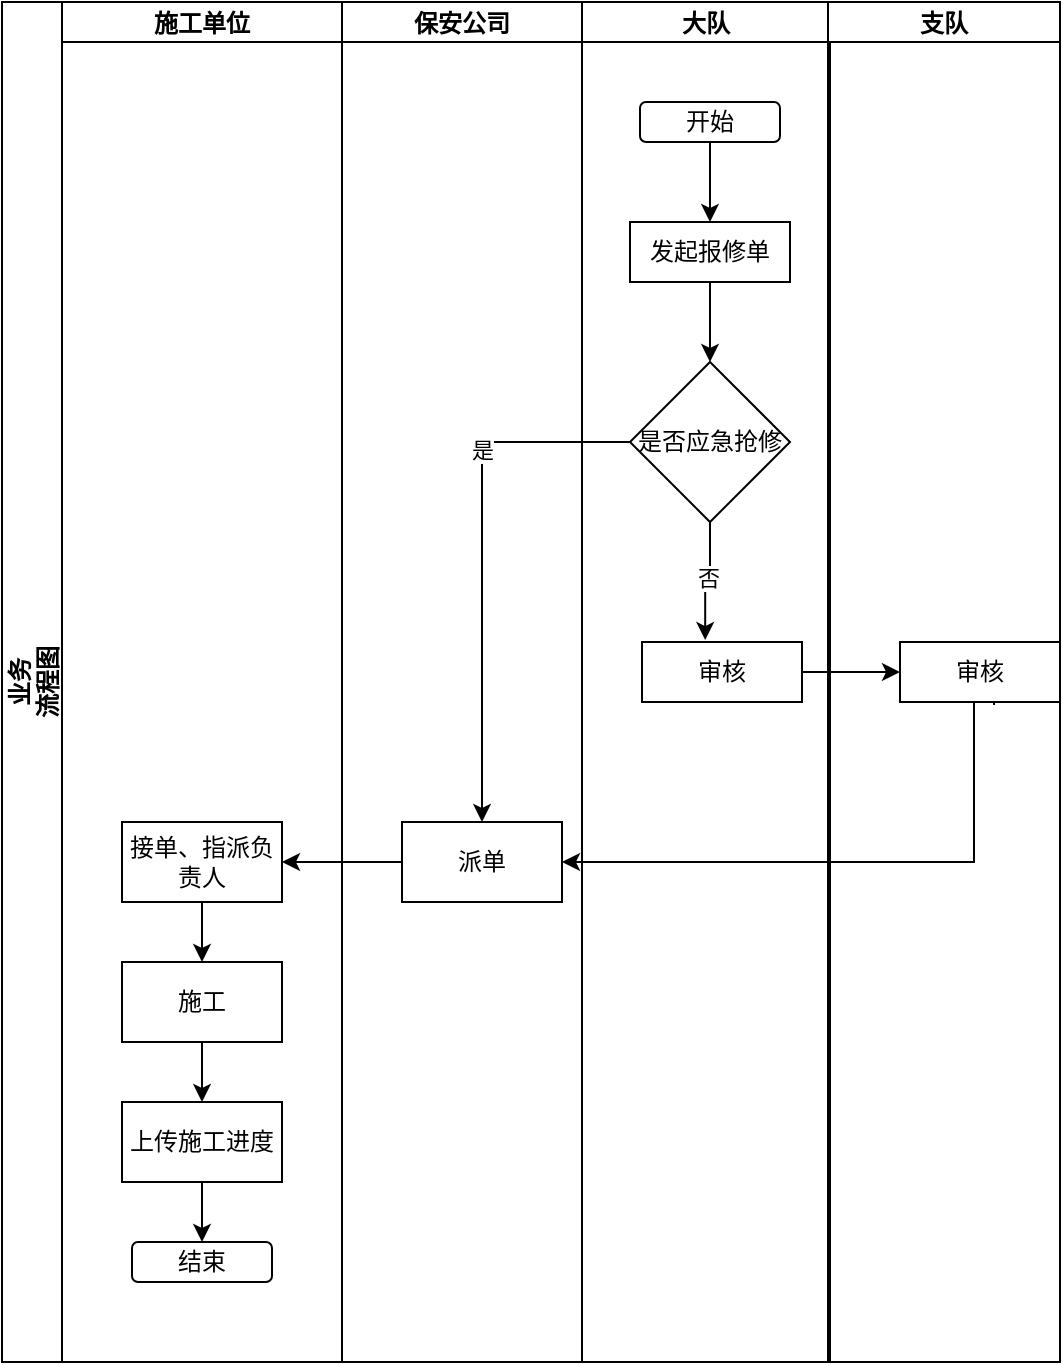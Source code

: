 <mxfile version="21.1.4" type="github">
  <diagram name="第 1 页" id="1-NrpkV6FgpOHMMqy2pU">
    <mxGraphModel dx="2074" dy="1163" grid="1" gridSize="10" guides="1" tooltips="1" connect="1" arrows="1" fold="1" page="1" pageScale="1" pageWidth="827" pageHeight="1169" math="0" shadow="0">
      <root>
        <mxCell id="0" />
        <mxCell id="1" parent="0" />
        <mxCell id="qtXOKEnL0lzx3GWqz_FI-1" value="业务&#xa;流程图" style="swimlane;childLayout=stackLayout;resizeParent=1;resizeParentMax=0;startSize=30;horizontal=0;horizontalStack=1;" parent="1" vertex="1">
          <mxGeometry x="101" y="230" width="414" height="680" as="geometry">
            <mxRectangle x="110" y="230" width="40" height="60" as="alternateBounds" />
          </mxGeometry>
        </mxCell>
        <mxCell id="qtXOKEnL0lzx3GWqz_FI-2" value="施工单位" style="swimlane;startSize=20;" parent="qtXOKEnL0lzx3GWqz_FI-1" vertex="1">
          <mxGeometry x="30" width="140" height="680" as="geometry" />
        </mxCell>
        <mxCell id="qtXOKEnL0lzx3GWqz_FI-27" style="edgeStyle=orthogonalEdgeStyle;rounded=0;orthogonalLoop=1;jettySize=auto;html=1;exitX=0.5;exitY=1;exitDx=0;exitDy=0;entryX=0.5;entryY=0;entryDx=0;entryDy=0;" parent="qtXOKEnL0lzx3GWqz_FI-2" source="qtXOKEnL0lzx3GWqz_FI-19" target="qtXOKEnL0lzx3GWqz_FI-20" edge="1">
          <mxGeometry relative="1" as="geometry" />
        </mxCell>
        <mxCell id="qtXOKEnL0lzx3GWqz_FI-19" value="接单、指派负责人" style="rounded=0;whiteSpace=wrap;html=1;" parent="qtXOKEnL0lzx3GWqz_FI-2" vertex="1">
          <mxGeometry x="30" y="410" width="80" height="40" as="geometry" />
        </mxCell>
        <mxCell id="qtXOKEnL0lzx3GWqz_FI-28" style="edgeStyle=orthogonalEdgeStyle;rounded=0;orthogonalLoop=1;jettySize=auto;html=1;exitX=0.5;exitY=1;exitDx=0;exitDy=0;entryX=0.5;entryY=0;entryDx=0;entryDy=0;" parent="qtXOKEnL0lzx3GWqz_FI-2" source="qtXOKEnL0lzx3GWqz_FI-20" target="qtXOKEnL0lzx3GWqz_FI-21" edge="1">
          <mxGeometry relative="1" as="geometry" />
        </mxCell>
        <mxCell id="qtXOKEnL0lzx3GWqz_FI-20" value="施工" style="rounded=0;whiteSpace=wrap;html=1;" parent="qtXOKEnL0lzx3GWqz_FI-2" vertex="1">
          <mxGeometry x="30" y="480" width="80" height="40" as="geometry" />
        </mxCell>
        <mxCell id="qtXOKEnL0lzx3GWqz_FI-29" style="edgeStyle=orthogonalEdgeStyle;rounded=0;orthogonalLoop=1;jettySize=auto;html=1;exitX=0.5;exitY=1;exitDx=0;exitDy=0;entryX=0.5;entryY=0;entryDx=0;entryDy=0;" parent="qtXOKEnL0lzx3GWqz_FI-2" source="qtXOKEnL0lzx3GWqz_FI-21" target="qtXOKEnL0lzx3GWqz_FI-22" edge="1">
          <mxGeometry relative="1" as="geometry" />
        </mxCell>
        <mxCell id="qtXOKEnL0lzx3GWqz_FI-21" value="上传施工进度" style="rounded=0;whiteSpace=wrap;html=1;" parent="qtXOKEnL0lzx3GWqz_FI-2" vertex="1">
          <mxGeometry x="30" y="550" width="80" height="40" as="geometry" />
        </mxCell>
        <mxCell id="qtXOKEnL0lzx3GWqz_FI-22" value="结束" style="rounded=1;whiteSpace=wrap;html=1;" parent="qtXOKEnL0lzx3GWqz_FI-2" vertex="1">
          <mxGeometry x="35" y="620" width="70" height="20" as="geometry" />
        </mxCell>
        <mxCell id="qtXOKEnL0lzx3GWqz_FI-3" value="保安公司" style="swimlane;startSize=20;" parent="qtXOKEnL0lzx3GWqz_FI-1" vertex="1">
          <mxGeometry x="170" width="120" height="680" as="geometry" />
        </mxCell>
        <mxCell id="qtXOKEnL0lzx3GWqz_FI-18" value="派单" style="rounded=0;whiteSpace=wrap;html=1;" parent="qtXOKEnL0lzx3GWqz_FI-3" vertex="1">
          <mxGeometry x="30" y="410" width="80" height="40" as="geometry" />
        </mxCell>
        <mxCell id="qtXOKEnL0lzx3GWqz_FI-4" value="大队" style="swimlane;startSize=20;" parent="qtXOKEnL0lzx3GWqz_FI-1" vertex="1">
          <mxGeometry x="290" width="124" height="680" as="geometry" />
        </mxCell>
        <mxCell id="3Vf5OKtWDWAOSO-4M1Dn-8" style="edgeStyle=orthogonalEdgeStyle;rounded=0;orthogonalLoop=1;jettySize=auto;html=1;entryX=0.5;entryY=0;entryDx=0;entryDy=0;" edge="1" parent="qtXOKEnL0lzx3GWqz_FI-4" source="qtXOKEnL0lzx3GWqz_FI-6" target="3Vf5OKtWDWAOSO-4M1Dn-1">
          <mxGeometry relative="1" as="geometry" />
        </mxCell>
        <mxCell id="qtXOKEnL0lzx3GWqz_FI-6" value="发起报修单" style="rounded=0;whiteSpace=wrap;html=1;" parent="qtXOKEnL0lzx3GWqz_FI-4" vertex="1">
          <mxGeometry x="24" y="110" width="80" height="30" as="geometry" />
        </mxCell>
        <mxCell id="qtXOKEnL0lzx3GWqz_FI-5" value="开始" style="rounded=1;whiteSpace=wrap;html=1;" parent="qtXOKEnL0lzx3GWqz_FI-4" vertex="1">
          <mxGeometry x="29" y="50" width="70" height="20" as="geometry" />
        </mxCell>
        <mxCell id="qtXOKEnL0lzx3GWqz_FI-7" style="edgeStyle=orthogonalEdgeStyle;rounded=0;orthogonalLoop=1;jettySize=auto;html=1;exitX=0.5;exitY=1;exitDx=0;exitDy=0;entryX=0.5;entryY=0;entryDx=0;entryDy=0;" parent="qtXOKEnL0lzx3GWqz_FI-4" source="qtXOKEnL0lzx3GWqz_FI-5" target="qtXOKEnL0lzx3GWqz_FI-6" edge="1">
          <mxGeometry relative="1" as="geometry" />
        </mxCell>
        <mxCell id="Z9ltKsfPP9O1XDe6ewwA-6" value="审核" style="rounded=0;whiteSpace=wrap;html=1;" parent="qtXOKEnL0lzx3GWqz_FI-4" vertex="1">
          <mxGeometry x="30" y="320" width="80" height="30" as="geometry" />
        </mxCell>
        <mxCell id="3Vf5OKtWDWAOSO-4M1Dn-3" style="edgeStyle=orthogonalEdgeStyle;rounded=0;orthogonalLoop=1;jettySize=auto;html=1;entryX=0.395;entryY=-0.033;entryDx=0;entryDy=0;entryPerimeter=0;" edge="1" parent="qtXOKEnL0lzx3GWqz_FI-4" source="3Vf5OKtWDWAOSO-4M1Dn-1" target="Z9ltKsfPP9O1XDe6ewwA-6">
          <mxGeometry relative="1" as="geometry" />
        </mxCell>
        <mxCell id="3Vf5OKtWDWAOSO-4M1Dn-5" value="否" style="edgeLabel;html=1;align=center;verticalAlign=middle;resizable=0;points=[];" vertex="1" connectable="0" parent="3Vf5OKtWDWAOSO-4M1Dn-3">
          <mxGeometry x="-0.091" y="-1" relative="1" as="geometry">
            <mxPoint as="offset" />
          </mxGeometry>
        </mxCell>
        <mxCell id="3Vf5OKtWDWAOSO-4M1Dn-1" value="是否应急抢修" style="rhombus;whiteSpace=wrap;html=1;" vertex="1" parent="qtXOKEnL0lzx3GWqz_FI-4">
          <mxGeometry x="24" y="180" width="80" height="80" as="geometry" />
        </mxCell>
        <mxCell id="qtXOKEnL0lzx3GWqz_FI-26" style="edgeStyle=orthogonalEdgeStyle;rounded=0;orthogonalLoop=1;jettySize=auto;html=1;entryX=1;entryY=0.5;entryDx=0;entryDy=0;" parent="qtXOKEnL0lzx3GWqz_FI-1" source="qtXOKEnL0lzx3GWqz_FI-18" target="qtXOKEnL0lzx3GWqz_FI-19" edge="1">
          <mxGeometry relative="1" as="geometry" />
        </mxCell>
        <mxCell id="3Vf5OKtWDWAOSO-4M1Dn-6" style="edgeStyle=orthogonalEdgeStyle;rounded=0;orthogonalLoop=1;jettySize=auto;html=1;exitX=0;exitY=0.5;exitDx=0;exitDy=0;" edge="1" parent="qtXOKEnL0lzx3GWqz_FI-1" source="3Vf5OKtWDWAOSO-4M1Dn-1" target="qtXOKEnL0lzx3GWqz_FI-18">
          <mxGeometry relative="1" as="geometry" />
        </mxCell>
        <mxCell id="3Vf5OKtWDWAOSO-4M1Dn-7" value="是" style="edgeLabel;html=1;align=center;verticalAlign=middle;resizable=0;points=[];" vertex="1" connectable="0" parent="3Vf5OKtWDWAOSO-4M1Dn-6">
          <mxGeometry x="-0.412" relative="1" as="geometry">
            <mxPoint as="offset" />
          </mxGeometry>
        </mxCell>
        <mxCell id="Z9ltKsfPP9O1XDe6ewwA-1" value="支队" style="swimlane;startSize=20;" parent="1" vertex="1">
          <mxGeometry x="514" y="230" width="116" height="680" as="geometry" />
        </mxCell>
        <mxCell id="Z9ltKsfPP9O1XDe6ewwA-2" value="审核" style="rounded=0;whiteSpace=wrap;html=1;" parent="Z9ltKsfPP9O1XDe6ewwA-1" vertex="1">
          <mxGeometry x="36" y="320" width="80" height="30" as="geometry" />
        </mxCell>
        <mxCell id="qtXOKEnL0lzx3GWqz_FI-25" style="edgeStyle=orthogonalEdgeStyle;rounded=0;orthogonalLoop=1;jettySize=auto;html=1;entryX=1;entryY=0.5;entryDx=0;entryDy=0;exitX=0.588;exitY=1.05;exitDx=0;exitDy=0;exitPerimeter=0;" parent="1" source="Z9ltKsfPP9O1XDe6ewwA-2" target="qtXOKEnL0lzx3GWqz_FI-18" edge="1">
          <mxGeometry relative="1" as="geometry">
            <Array as="points">
              <mxPoint x="587" y="580" />
            </Array>
            <mxPoint x="440" y="380" as="sourcePoint" />
          </mxGeometry>
        </mxCell>
        <mxCell id="3Vf5OKtWDWAOSO-4M1Dn-4" style="edgeStyle=orthogonalEdgeStyle;rounded=0;orthogonalLoop=1;jettySize=auto;html=1;entryX=0;entryY=0.5;entryDx=0;entryDy=0;" edge="1" parent="1" source="Z9ltKsfPP9O1XDe6ewwA-6" target="Z9ltKsfPP9O1XDe6ewwA-2">
          <mxGeometry relative="1" as="geometry" />
        </mxCell>
      </root>
    </mxGraphModel>
  </diagram>
</mxfile>
